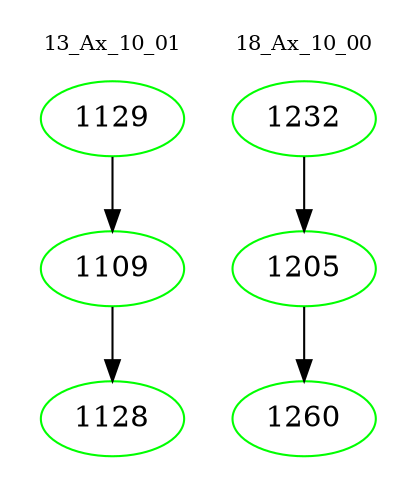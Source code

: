 digraph{
subgraph cluster_0 {
color = white
label = "13_Ax_10_01";
fontsize=10;
T0_1129 [label="1129", color="green"]
T0_1129 -> T0_1109 [color="black"]
T0_1109 [label="1109", color="green"]
T0_1109 -> T0_1128 [color="black"]
T0_1128 [label="1128", color="green"]
}
subgraph cluster_1 {
color = white
label = "18_Ax_10_00";
fontsize=10;
T1_1232 [label="1232", color="green"]
T1_1232 -> T1_1205 [color="black"]
T1_1205 [label="1205", color="green"]
T1_1205 -> T1_1260 [color="black"]
T1_1260 [label="1260", color="green"]
}
}
